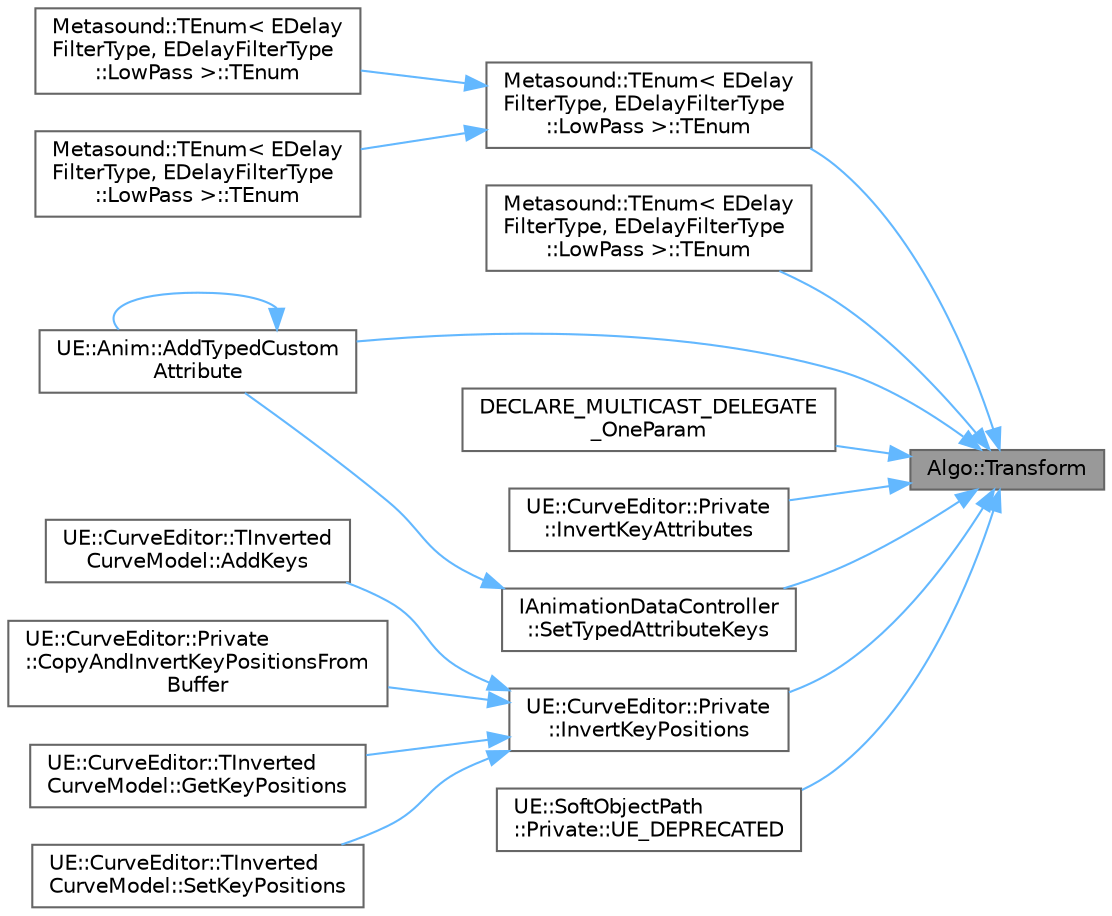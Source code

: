 digraph "Algo::Transform"
{
 // INTERACTIVE_SVG=YES
 // LATEX_PDF_SIZE
  bgcolor="transparent";
  edge [fontname=Helvetica,fontsize=10,labelfontname=Helvetica,labelfontsize=10];
  node [fontname=Helvetica,fontsize=10,shape=box,height=0.2,width=0.4];
  rankdir="RL";
  Node1 [id="Node000001",label="Algo::Transform",height=0.2,width=0.4,color="gray40", fillcolor="grey60", style="filled", fontcolor="black",tooltip="Applies a transform to a range and stores the results into a container."];
  Node1 -> Node2 [id="edge1_Node000001_Node000002",dir="back",color="steelblue1",style="solid",tooltip=" "];
  Node2 [id="Node000002",label="Metasound::TEnum\< EDelay\lFilterType, EDelayFilterType\l::LowPass \>::TEnum",height=0.2,width=0.4,color="grey40", fillcolor="white", style="filled",URL="$d5/d69/classMetasound_1_1TEnum.html#a55500a1f290a079f8fd70231cf110570",tooltip=" "];
  Node2 -> Node3 [id="edge2_Node000002_Node000003",dir="back",color="steelblue1",style="solid",tooltip=" "];
  Node3 [id="Node000003",label="Metasound::TEnum\< EDelay\lFilterType, EDelayFilterType\l::LowPass \>::TEnum",height=0.2,width=0.4,color="grey40", fillcolor="white", style="filled",URL="$d5/d69/classMetasound_1_1TEnum.html#acef999381aa06ee3a27ff8c0ff522c65",tooltip=" "];
  Node2 -> Node4 [id="edge3_Node000002_Node000004",dir="back",color="steelblue1",style="solid",tooltip=" "];
  Node4 [id="Node000004",label="Metasound::TEnum\< EDelay\lFilterType, EDelayFilterType\l::LowPass \>::TEnum",height=0.2,width=0.4,color="grey40", fillcolor="white", style="filled",URL="$d5/d69/classMetasound_1_1TEnum.html#aaaed6f76ab284da27f6463984c9afc54",tooltip=" "];
  Node1 -> Node5 [id="edge4_Node000001_Node000005",dir="back",color="steelblue1",style="solid",tooltip=" "];
  Node5 [id="Node000005",label="Metasound::TEnum\< EDelay\lFilterType, EDelayFilterType\l::LowPass \>::TEnum",height=0.2,width=0.4,color="grey40", fillcolor="white", style="filled",URL="$d5/d69/classMetasound_1_1TEnum.html#ada298b1d75b53655a5e87a8773223cd4",tooltip=" "];
  Node1 -> Node6 [id="edge5_Node000001_Node000006",dir="back",color="steelblue1",style="solid",tooltip=" "];
  Node6 [id="Node000006",label="UE::Anim::AddTypedCustom\lAttribute",height=0.2,width=0.4,color="grey40", fillcolor="white", style="filled",URL="$d9/d53/namespaceUE_1_1Anim.html#af8c903db90a4651d59968002aac06adc",tooltip="Helper functionality allowing the user to add an attribute with a typed value array."];
  Node6 -> Node6 [id="edge6_Node000006_Node000006",dir="back",color="steelblue1",style="solid",tooltip=" "];
  Node1 -> Node7 [id="edge7_Node000001_Node000007",dir="back",color="steelblue1",style="solid",tooltip=" "];
  Node7 [id="Node000007",label="DECLARE_MULTICAST_DELEGATE\l_OneParam",height=0.2,width=0.4,color="grey40", fillcolor="white", style="filled",URL="$d0/d16/ClusterUnionComponent_8h.html#a7cf46883f85b509a3b12a69b004c6289",tooltip=" "];
  Node1 -> Node8 [id="edge8_Node000001_Node000008",dir="back",color="steelblue1",style="solid",tooltip=" "];
  Node8 [id="Node000008",label="UE::CurveEditor::Private\l::InvertKeyAttributes",height=0.2,width=0.4,color="grey40", fillcolor="white", style="filled",URL="$d9/dea/namespaceUE_1_1CurveEditor_1_1Private.html#a027996e2de9099ccd44122cf5e5a9cd3",tooltip=" "];
  Node1 -> Node9 [id="edge9_Node000001_Node000009",dir="back",color="steelblue1",style="solid",tooltip=" "];
  Node9 [id="Node000009",label="UE::CurveEditor::Private\l::InvertKeyPositions",height=0.2,width=0.4,color="grey40", fillcolor="white", style="filled",URL="$d9/dea/namespaceUE_1_1CurveEditor_1_1Private.html#aea335fd37d79767566336ca2ef463bc6",tooltip=" "];
  Node9 -> Node10 [id="edge10_Node000009_Node000010",dir="back",color="steelblue1",style="solid",tooltip=" "];
  Node10 [id="Node000010",label="UE::CurveEditor::TInverted\lCurveModel::AddKeys",height=0.2,width=0.4,color="grey40", fillcolor="white", style="filled",URL="$d0/dba/classUE_1_1CurveEditor_1_1TInvertedCurveModel.html#a3db5ec69b51215dc3dbbbb3cf4a77a4c",tooltip=" "];
  Node9 -> Node11 [id="edge11_Node000009_Node000011",dir="back",color="steelblue1",style="solid",tooltip=" "];
  Node11 [id="Node000011",label="UE::CurveEditor::Private\l::CopyAndInvertKeyPositionsFrom\lBuffer",height=0.2,width=0.4,color="grey40", fillcolor="white", style="filled",URL="$d9/dea/namespaceUE_1_1CurveEditor_1_1Private.html#ac53f57b6d917700ff80720f1bf09b8c5",tooltip=" "];
  Node9 -> Node12 [id="edge12_Node000009_Node000012",dir="back",color="steelblue1",style="solid",tooltip=" "];
  Node12 [id="Node000012",label="UE::CurveEditor::TInverted\lCurveModel::GetKeyPositions",height=0.2,width=0.4,color="grey40", fillcolor="white", style="filled",URL="$d0/dba/classUE_1_1CurveEditor_1_1TInvertedCurveModel.html#a20b2883cb3218c496f3c32934e2c0a4d",tooltip=" "];
  Node9 -> Node13 [id="edge13_Node000009_Node000013",dir="back",color="steelblue1",style="solid",tooltip=" "];
  Node13 [id="Node000013",label="UE::CurveEditor::TInverted\lCurveModel::SetKeyPositions",height=0.2,width=0.4,color="grey40", fillcolor="white", style="filled",URL="$d0/dba/classUE_1_1CurveEditor_1_1TInvertedCurveModel.html#a4abef0a8815a21fd7566f22492657a97",tooltip=" "];
  Node1 -> Node14 [id="edge14_Node000001_Node000014",dir="back",color="steelblue1",style="solid",tooltip=" "];
  Node14 [id="Node000014",label="IAnimationDataController\l::SetTypedAttributeKeys",height=0.2,width=0.4,color="grey40", fillcolor="white", style="filled",URL="$d5/db0/classIAnimationDataController.html#a9e71c4c3876ec7661fcb9579fc30b3c7",tooltip="Replace the keys for the attribute with provided identifier."];
  Node14 -> Node6 [id="edge15_Node000014_Node000006",dir="back",color="steelblue1",style="solid",tooltip=" "];
  Node1 -> Node15 [id="edge16_Node000001_Node000015",dir="back",color="steelblue1",style="solid",tooltip=" "];
  Node15 [id="Node000015",label="UE::SoftObjectPath\l::Private::UE_DEPRECATED",height=0.2,width=0.4,color="grey40", fillcolor="white", style="filled",URL="$d6/de0/namespaceUE_1_1SoftObjectPath_1_1Private.html#a85e6a88314e93957b06b52297e208953",tooltip=" "];
}
